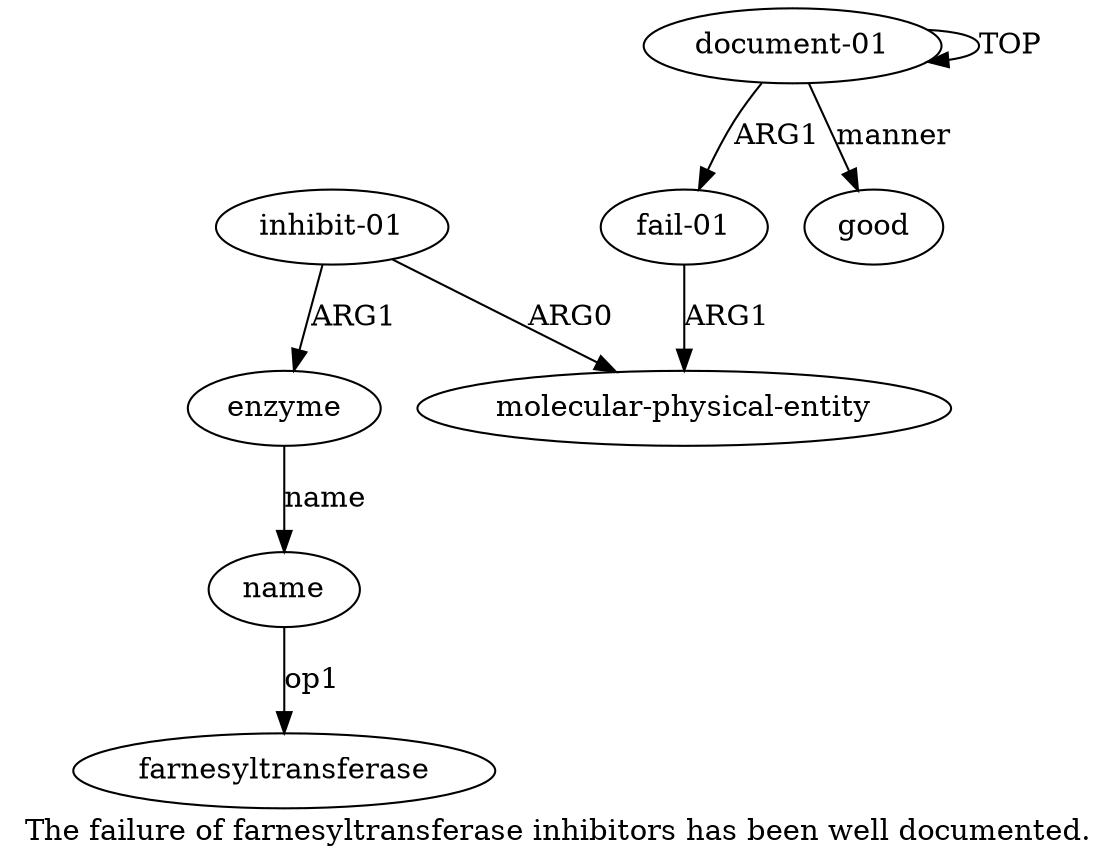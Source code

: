digraph  {
	graph [label="The failure of farnesyltransferase inhibitors has been well documented."];
	node [label="\N"];
	"a5 farnesyltransferase"	 [color=black,
		gold_ind=-1,
		gold_label=farnesyltransferase,
		label=farnesyltransferase,
		test_ind=-1,
		test_label=farnesyltransferase];
	a1	 [color=black,
		gold_ind=1,
		gold_label="fail-01",
		label="fail-01",
		test_ind=1,
		test_label="fail-01"];
	a2	 [color=black,
		gold_ind=2,
		gold_label="molecular-physical-entity",
		label="molecular-physical-entity",
		test_ind=2,
		test_label="molecular-physical-entity"];
	a1 -> a2 [key=0,
	color=black,
	gold_label=ARG1,
	label=ARG1,
	test_label=ARG1];
a0 [color=black,
	gold_ind=0,
	gold_label="document-01",
	label="document-01",
	test_ind=0,
	test_label="document-01"];
a0 -> a1 [key=0,
color=black,
gold_label=ARG1,
label=ARG1,
test_label=ARG1];
a0 -> a0 [key=0,
color=black,
gold_label=TOP,
label=TOP,
test_label=TOP];
a6 [color=black,
gold_ind=6,
gold_label=good,
label=good,
test_ind=6,
test_label=good];
a0 -> a6 [key=0,
color=black,
gold_label=manner,
label=manner,
test_label=manner];
a3 [color=black,
gold_ind=3,
gold_label="inhibit-01",
label="inhibit-01",
test_ind=3,
test_label="inhibit-01"];
a3 -> a2 [key=0,
color=black,
gold_label=ARG0,
label=ARG0,
test_label=ARG0];
a4 [color=black,
gold_ind=4,
gold_label=enzyme,
label=enzyme,
test_ind=4,
test_label=enzyme];
a3 -> a4 [key=0,
color=black,
gold_label=ARG1,
label=ARG1,
test_label=ARG1];
a5 [color=black,
gold_ind=5,
gold_label=name,
label=name,
test_ind=5,
test_label=name];
a5 -> "a5 farnesyltransferase" [key=0,
color=black,
gold_label=op1,
label=op1,
test_label=op1];
a4 -> a5 [key=0,
color=black,
gold_label=name,
label=name,
test_label=name];
}
